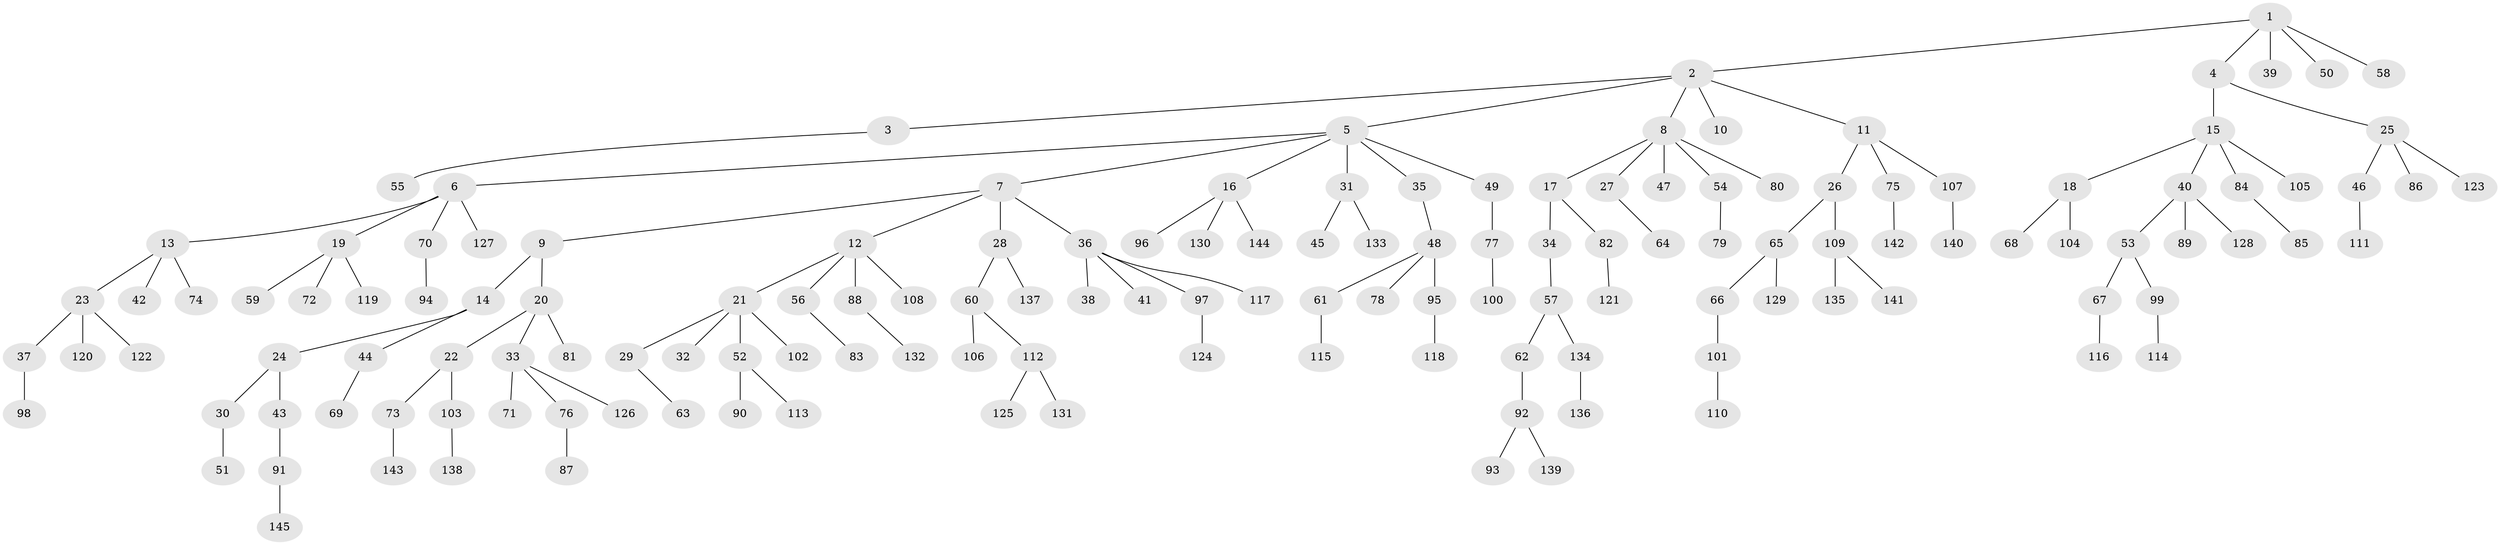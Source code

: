 // coarse degree distribution, {9: 0.009900990099009901, 1: 0.6237623762376238, 6: 0.019801980198019802, 7: 0.019801980198019802, 5: 0.009900990099009901, 8: 0.009900990099009901, 3: 0.10891089108910891, 4: 0.07920792079207921, 2: 0.1188118811881188}
// Generated by graph-tools (version 1.1) at 2025/42/03/06/25 10:42:05]
// undirected, 145 vertices, 144 edges
graph export_dot {
graph [start="1"]
  node [color=gray90,style=filled];
  1;
  2;
  3;
  4;
  5;
  6;
  7;
  8;
  9;
  10;
  11;
  12;
  13;
  14;
  15;
  16;
  17;
  18;
  19;
  20;
  21;
  22;
  23;
  24;
  25;
  26;
  27;
  28;
  29;
  30;
  31;
  32;
  33;
  34;
  35;
  36;
  37;
  38;
  39;
  40;
  41;
  42;
  43;
  44;
  45;
  46;
  47;
  48;
  49;
  50;
  51;
  52;
  53;
  54;
  55;
  56;
  57;
  58;
  59;
  60;
  61;
  62;
  63;
  64;
  65;
  66;
  67;
  68;
  69;
  70;
  71;
  72;
  73;
  74;
  75;
  76;
  77;
  78;
  79;
  80;
  81;
  82;
  83;
  84;
  85;
  86;
  87;
  88;
  89;
  90;
  91;
  92;
  93;
  94;
  95;
  96;
  97;
  98;
  99;
  100;
  101;
  102;
  103;
  104;
  105;
  106;
  107;
  108;
  109;
  110;
  111;
  112;
  113;
  114;
  115;
  116;
  117;
  118;
  119;
  120;
  121;
  122;
  123;
  124;
  125;
  126;
  127;
  128;
  129;
  130;
  131;
  132;
  133;
  134;
  135;
  136;
  137;
  138;
  139;
  140;
  141;
  142;
  143;
  144;
  145;
  1 -- 2;
  1 -- 4;
  1 -- 39;
  1 -- 50;
  1 -- 58;
  2 -- 3;
  2 -- 5;
  2 -- 8;
  2 -- 10;
  2 -- 11;
  3 -- 55;
  4 -- 15;
  4 -- 25;
  5 -- 6;
  5 -- 7;
  5 -- 16;
  5 -- 31;
  5 -- 35;
  5 -- 49;
  6 -- 13;
  6 -- 19;
  6 -- 70;
  6 -- 127;
  7 -- 9;
  7 -- 12;
  7 -- 28;
  7 -- 36;
  8 -- 17;
  8 -- 27;
  8 -- 47;
  8 -- 54;
  8 -- 80;
  9 -- 14;
  9 -- 20;
  11 -- 26;
  11 -- 75;
  11 -- 107;
  12 -- 21;
  12 -- 56;
  12 -- 88;
  12 -- 108;
  13 -- 23;
  13 -- 42;
  13 -- 74;
  14 -- 24;
  14 -- 44;
  15 -- 18;
  15 -- 40;
  15 -- 84;
  15 -- 105;
  16 -- 96;
  16 -- 130;
  16 -- 144;
  17 -- 34;
  17 -- 82;
  18 -- 68;
  18 -- 104;
  19 -- 59;
  19 -- 72;
  19 -- 119;
  20 -- 22;
  20 -- 33;
  20 -- 81;
  21 -- 29;
  21 -- 32;
  21 -- 52;
  21 -- 102;
  22 -- 73;
  22 -- 103;
  23 -- 37;
  23 -- 120;
  23 -- 122;
  24 -- 30;
  24 -- 43;
  25 -- 46;
  25 -- 86;
  25 -- 123;
  26 -- 65;
  26 -- 109;
  27 -- 64;
  28 -- 60;
  28 -- 137;
  29 -- 63;
  30 -- 51;
  31 -- 45;
  31 -- 133;
  33 -- 71;
  33 -- 76;
  33 -- 126;
  34 -- 57;
  35 -- 48;
  36 -- 38;
  36 -- 41;
  36 -- 97;
  36 -- 117;
  37 -- 98;
  40 -- 53;
  40 -- 89;
  40 -- 128;
  43 -- 91;
  44 -- 69;
  46 -- 111;
  48 -- 61;
  48 -- 78;
  48 -- 95;
  49 -- 77;
  52 -- 90;
  52 -- 113;
  53 -- 67;
  53 -- 99;
  54 -- 79;
  56 -- 83;
  57 -- 62;
  57 -- 134;
  60 -- 106;
  60 -- 112;
  61 -- 115;
  62 -- 92;
  65 -- 66;
  65 -- 129;
  66 -- 101;
  67 -- 116;
  70 -- 94;
  73 -- 143;
  75 -- 142;
  76 -- 87;
  77 -- 100;
  82 -- 121;
  84 -- 85;
  88 -- 132;
  91 -- 145;
  92 -- 93;
  92 -- 139;
  95 -- 118;
  97 -- 124;
  99 -- 114;
  101 -- 110;
  103 -- 138;
  107 -- 140;
  109 -- 135;
  109 -- 141;
  112 -- 125;
  112 -- 131;
  134 -- 136;
}
